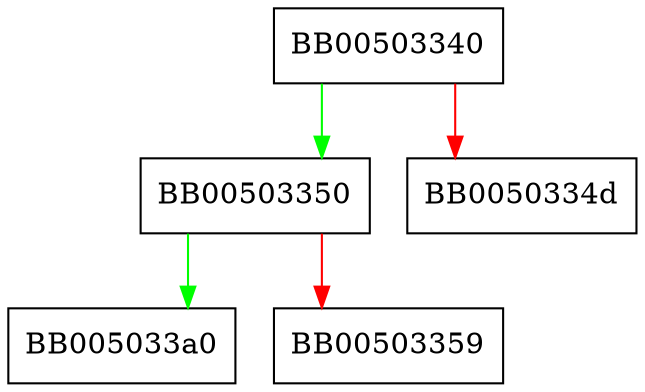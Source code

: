 digraph quic_set_protocol_version {
  node [shape="box"];
  graph [splines=ortho];
  BB00503340 -> BB00503350 [color="green"];
  BB00503340 -> BB0050334d [color="red"];
  BB00503350 -> BB005033a0 [color="green"];
  BB00503350 -> BB00503359 [color="red"];
}